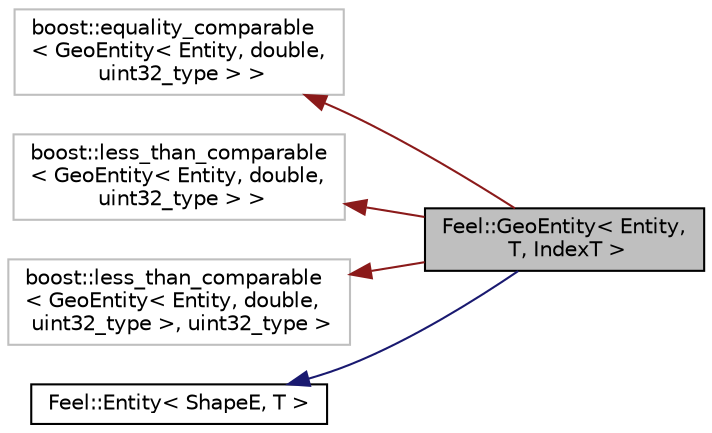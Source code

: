 digraph "Feel::GeoEntity&lt; Entity, T, IndexT &gt;"
{
 // LATEX_PDF_SIZE
  edge [fontname="Helvetica",fontsize="10",labelfontname="Helvetica",labelfontsize="10"];
  node [fontname="Helvetica",fontsize="10",shape=record];
  rankdir="LR";
  Node1 [label="Feel::GeoEntity\< Entity,\l T, IndexT \>",height=0.2,width=0.4,color="black", fillcolor="grey75", style="filled", fontcolor="black",tooltip="base class for all geometric entities"];
  Node2 -> Node1 [dir="back",color="firebrick4",fontsize="10",style="solid",fontname="Helvetica"];
  Node2 [label="boost::equality_comparable\l\< GeoEntity\< Entity, double,\l uint32_type \> \>",height=0.2,width=0.4,color="grey75", fillcolor="white", style="filled",tooltip=" "];
  Node3 -> Node1 [dir="back",color="firebrick4",fontsize="10",style="solid",fontname="Helvetica"];
  Node3 [label="boost::less_than_comparable\l\< GeoEntity\< Entity, double,\l uint32_type \> \>",height=0.2,width=0.4,color="grey75", fillcolor="white", style="filled",tooltip=" "];
  Node4 -> Node1 [dir="back",color="firebrick4",fontsize="10",style="solid",fontname="Helvetica"];
  Node4 [label="boost::less_than_comparable\l\< GeoEntity\< Entity, double,\l uint32_type \>, uint32_type \>",height=0.2,width=0.4,color="grey75", fillcolor="white", style="filled",tooltip=" "];
  Node5 -> Node1 [dir="back",color="midnightblue",fontsize="10",style="solid",fontname="Helvetica"];
  Node5 [label="Feel::Entity\< ShapeE, T \>",height=0.2,width=0.4,color="black", fillcolor="white", style="filled",URL="$classFeel_1_1Entity.html",tooltip=" "];
}
